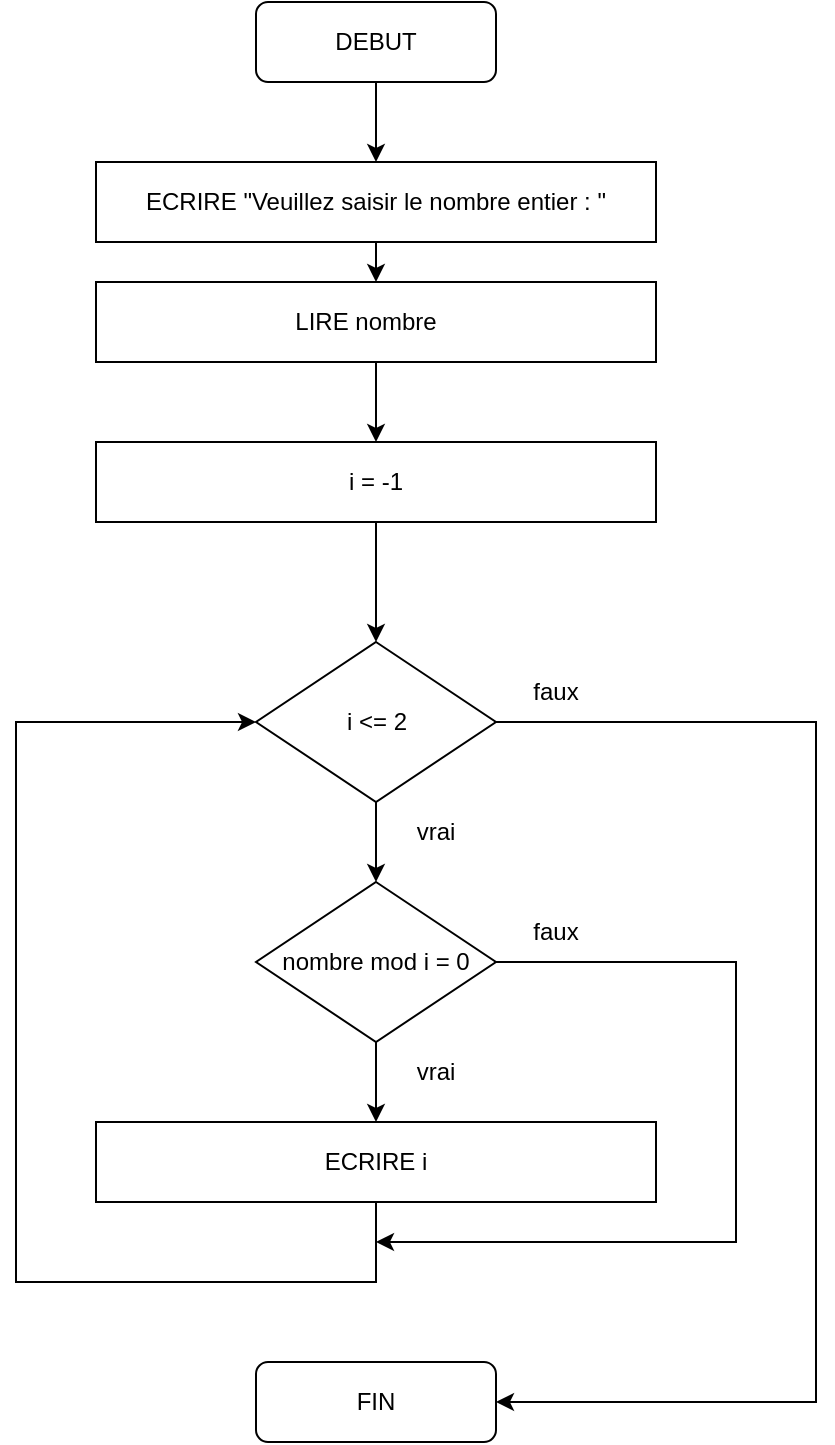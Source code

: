 <mxfile version="18.0.2" type="device"><diagram id="ZBlEDbI1q-tyTGxRVgU0" name="Page-1"><mxGraphModel dx="1422" dy="764" grid="1" gridSize="10" guides="1" tooltips="1" connect="1" arrows="1" fold="1" page="1" pageScale="1" pageWidth="827" pageHeight="1169" math="0" shadow="0"><root><mxCell id="0"/><mxCell id="1" parent="0"/><mxCell id="1JalGAKqldxGWuIKThNJ-7" style="edgeStyle=orthogonalEdgeStyle;rounded=0;orthogonalLoop=1;jettySize=auto;html=1;exitX=0.5;exitY=1;exitDx=0;exitDy=0;entryX=0.5;entryY=0;entryDx=0;entryDy=0;" edge="1" parent="1" source="1JalGAKqldxGWuIKThNJ-1" target="1JalGAKqldxGWuIKThNJ-3"><mxGeometry relative="1" as="geometry"/></mxCell><mxCell id="1JalGAKqldxGWuIKThNJ-1" value="" style="rounded=1;whiteSpace=wrap;html=1;fillColor=none;" vertex="1" parent="1"><mxGeometry x="200" y="40" width="120" height="40" as="geometry"/></mxCell><mxCell id="1JalGAKqldxGWuIKThNJ-2" value="DEBUT" style="text;html=1;strokeColor=none;fillColor=none;align=center;verticalAlign=middle;whiteSpace=wrap;rounded=0;" vertex="1" parent="1"><mxGeometry x="230" y="45" width="60" height="30" as="geometry"/></mxCell><mxCell id="1JalGAKqldxGWuIKThNJ-8" style="edgeStyle=orthogonalEdgeStyle;rounded=0;orthogonalLoop=1;jettySize=auto;html=1;exitX=0.5;exitY=1;exitDx=0;exitDy=0;entryX=0.5;entryY=0;entryDx=0;entryDy=0;" edge="1" parent="1" source="1JalGAKqldxGWuIKThNJ-3" target="1JalGAKqldxGWuIKThNJ-5"><mxGeometry relative="1" as="geometry"/></mxCell><mxCell id="1JalGAKqldxGWuIKThNJ-3" value="" style="rounded=0;whiteSpace=wrap;html=1;fillColor=none;" vertex="1" parent="1"><mxGeometry x="120" y="120" width="280" height="40" as="geometry"/></mxCell><mxCell id="1JalGAKqldxGWuIKThNJ-4" value="ECRIRE &quot;Veuillez saisir le nombre entier : &quot;" style="text;html=1;strokeColor=none;fillColor=none;align=center;verticalAlign=middle;whiteSpace=wrap;rounded=0;" vertex="1" parent="1"><mxGeometry x="130" y="130" width="260" height="20" as="geometry"/></mxCell><mxCell id="1JalGAKqldxGWuIKThNJ-31" style="edgeStyle=orthogonalEdgeStyle;rounded=0;orthogonalLoop=1;jettySize=auto;html=1;exitX=0.5;exitY=1;exitDx=0;exitDy=0;entryX=0.5;entryY=0;entryDx=0;entryDy=0;" edge="1" parent="1" source="1JalGAKqldxGWuIKThNJ-5" target="1JalGAKqldxGWuIKThNJ-10"><mxGeometry relative="1" as="geometry"/></mxCell><mxCell id="1JalGAKqldxGWuIKThNJ-5" value="" style="rounded=0;whiteSpace=wrap;html=1;fillColor=none;" vertex="1" parent="1"><mxGeometry x="120" y="180" width="280" height="40" as="geometry"/></mxCell><mxCell id="1JalGAKqldxGWuIKThNJ-6" value="LIRE nombre" style="text;html=1;strokeColor=none;fillColor=none;align=center;verticalAlign=middle;whiteSpace=wrap;rounded=0;" vertex="1" parent="1"><mxGeometry x="130" y="190" width="250" height="20" as="geometry"/></mxCell><mxCell id="1JalGAKqldxGWuIKThNJ-30" style="edgeStyle=orthogonalEdgeStyle;rounded=0;orthogonalLoop=1;jettySize=auto;html=1;exitX=0.5;exitY=1;exitDx=0;exitDy=0;entryX=0.5;entryY=0;entryDx=0;entryDy=0;" edge="1" parent="1" source="1JalGAKqldxGWuIKThNJ-9" target="1JalGAKqldxGWuIKThNJ-17"><mxGeometry relative="1" as="geometry"/></mxCell><mxCell id="1JalGAKqldxGWuIKThNJ-9" value="" style="rhombus;whiteSpace=wrap;html=1;fillColor=none;" vertex="1" parent="1"><mxGeometry x="200" y="360" width="120" height="80" as="geometry"/></mxCell><mxCell id="1JalGAKqldxGWuIKThNJ-32" style="edgeStyle=orthogonalEdgeStyle;rounded=0;orthogonalLoop=1;jettySize=auto;html=1;exitX=0.5;exitY=1;exitDx=0;exitDy=0;entryX=0.5;entryY=0;entryDx=0;entryDy=0;" edge="1" parent="1" source="1JalGAKqldxGWuIKThNJ-10" target="1JalGAKqldxGWuIKThNJ-9"><mxGeometry relative="1" as="geometry"/></mxCell><mxCell id="1JalGAKqldxGWuIKThNJ-10" value="" style="rounded=0;whiteSpace=wrap;html=1;fillColor=none;" vertex="1" parent="1"><mxGeometry x="120" y="260" width="280" height="40" as="geometry"/></mxCell><mxCell id="1JalGAKqldxGWuIKThNJ-12" value="i = -1" style="text;html=1;strokeColor=none;fillColor=none;align=center;verticalAlign=middle;whiteSpace=wrap;rounded=0;" vertex="1" parent="1"><mxGeometry x="230" y="270" width="60" height="20" as="geometry"/></mxCell><mxCell id="1JalGAKqldxGWuIKThNJ-14" value="i &amp;lt;= 2" style="text;html=1;strokeColor=none;fillColor=none;align=center;verticalAlign=middle;whiteSpace=wrap;rounded=0;" vertex="1" parent="1"><mxGeometry x="222.5" y="385" width="75" height="30" as="geometry"/></mxCell><mxCell id="1JalGAKqldxGWuIKThNJ-15" value="faux" style="text;html=1;strokeColor=none;fillColor=none;align=center;verticalAlign=middle;whiteSpace=wrap;rounded=0;" vertex="1" parent="1"><mxGeometry x="320" y="370" width="60" height="30" as="geometry"/></mxCell><mxCell id="1JalGAKqldxGWuIKThNJ-16" value="vrai" style="text;html=1;strokeColor=none;fillColor=none;align=center;verticalAlign=middle;whiteSpace=wrap;rounded=0;" vertex="1" parent="1"><mxGeometry x="260" y="440" width="60" height="30" as="geometry"/></mxCell><mxCell id="1JalGAKqldxGWuIKThNJ-24" style="edgeStyle=orthogonalEdgeStyle;rounded=0;orthogonalLoop=1;jettySize=auto;html=1;exitX=0.5;exitY=1;exitDx=0;exitDy=0;entryX=0.5;entryY=0;entryDx=0;entryDy=0;" edge="1" parent="1" source="1JalGAKqldxGWuIKThNJ-17" target="1JalGAKqldxGWuIKThNJ-19"><mxGeometry relative="1" as="geometry"/></mxCell><mxCell id="1JalGAKqldxGWuIKThNJ-17" value="" style="rhombus;whiteSpace=wrap;html=1;fillColor=none;" vertex="1" parent="1"><mxGeometry x="200" y="480" width="120" height="80" as="geometry"/></mxCell><mxCell id="1JalGAKqldxGWuIKThNJ-18" value="nombre mod i = 0" style="text;html=1;strokeColor=none;fillColor=none;align=center;verticalAlign=middle;whiteSpace=wrap;rounded=0;" vertex="1" parent="1"><mxGeometry x="200" y="505" width="120" height="30" as="geometry"/></mxCell><mxCell id="1JalGAKqldxGWuIKThNJ-19" value="" style="rounded=0;whiteSpace=wrap;html=1;fillColor=none;" vertex="1" parent="1"><mxGeometry x="120" y="600" width="280" height="40" as="geometry"/></mxCell><mxCell id="1JalGAKqldxGWuIKThNJ-20" value="ECRIRE i" style="text;html=1;strokeColor=none;fillColor=none;align=center;verticalAlign=middle;whiteSpace=wrap;rounded=0;" vertex="1" parent="1"><mxGeometry x="140" y="610" width="240" height="20" as="geometry"/></mxCell><mxCell id="1JalGAKqldxGWuIKThNJ-28" style="edgeStyle=orthogonalEdgeStyle;rounded=0;orthogonalLoop=1;jettySize=auto;html=1;exitX=0;exitY=1;exitDx=0;exitDy=0;" edge="1" parent="1" source="1JalGAKqldxGWuIKThNJ-35"><mxGeometry relative="1" as="geometry"><mxPoint x="580" y="640" as="sourcePoint"/><mxPoint x="260" y="660" as="targetPoint"/><Array as="points"><mxPoint x="440" y="520"/><mxPoint x="440" y="660"/><mxPoint x="260" y="660"/></Array></mxGeometry></mxCell><mxCell id="1JalGAKqldxGWuIKThNJ-25" value="" style="rounded=1;whiteSpace=wrap;html=1;fillColor=none;" vertex="1" parent="1"><mxGeometry x="200" y="720" width="120" height="40" as="geometry"/></mxCell><mxCell id="1JalGAKqldxGWuIKThNJ-26" value="FIN" style="text;html=1;strokeColor=none;fillColor=none;align=center;verticalAlign=middle;whiteSpace=wrap;rounded=0;" vertex="1" parent="1"><mxGeometry x="230" y="725" width="60" height="30" as="geometry"/></mxCell><mxCell id="1JalGAKqldxGWuIKThNJ-29" value="" style="endArrow=classic;html=1;rounded=0;entryX=0;entryY=0.5;entryDx=0;entryDy=0;exitX=0.5;exitY=1;exitDx=0;exitDy=0;" edge="1" parent="1" source="1JalGAKqldxGWuIKThNJ-19" target="1JalGAKqldxGWuIKThNJ-9"><mxGeometry width="50" height="50" relative="1" as="geometry"><mxPoint x="260" y="680" as="sourcePoint"/><mxPoint x="80" y="400" as="targetPoint"/><Array as="points"><mxPoint x="260" y="680"/><mxPoint x="80" y="680"/><mxPoint x="80" y="400"/></Array></mxGeometry></mxCell><mxCell id="1JalGAKqldxGWuIKThNJ-33" value="" style="endArrow=classic;html=1;rounded=0;exitX=1;exitY=0.5;exitDx=0;exitDy=0;entryX=1;entryY=0.5;entryDx=0;entryDy=0;" edge="1" parent="1" source="1JalGAKqldxGWuIKThNJ-9" target="1JalGAKqldxGWuIKThNJ-25"><mxGeometry width="50" height="50" relative="1" as="geometry"><mxPoint x="620" y="510" as="sourcePoint"/><mxPoint x="260" y="700" as="targetPoint"/><Array as="points"><mxPoint x="480" y="400"/><mxPoint x="480" y="580"/><mxPoint x="480" y="740"/></Array></mxGeometry></mxCell><mxCell id="1JalGAKqldxGWuIKThNJ-34" value="vrai" style="text;html=1;strokeColor=none;fillColor=none;align=center;verticalAlign=middle;whiteSpace=wrap;rounded=0;" vertex="1" parent="1"><mxGeometry x="260" y="560" width="60" height="30" as="geometry"/></mxCell><mxCell id="1JalGAKqldxGWuIKThNJ-35" value="faux" style="text;html=1;strokeColor=none;fillColor=none;align=center;verticalAlign=middle;whiteSpace=wrap;rounded=0;" vertex="1" parent="1"><mxGeometry x="320" y="490" width="60" height="30" as="geometry"/></mxCell></root></mxGraphModel></diagram></mxfile>